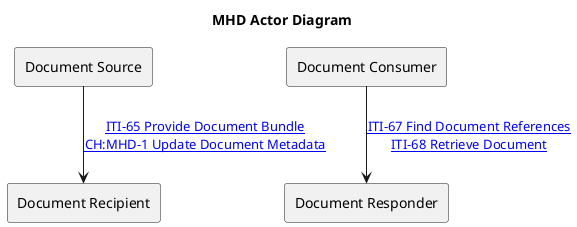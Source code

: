 @startuml
' https://github.com/IHE/ITI.MHD/blob/master/input/images-source/ActorsAndTransactions.plantuml
title MHD Actor Diagram
agent "Document Source" as DocumentSource
agent "Document Consumer" as DocumentConsumer
agent "Document Responder" as DocumentResponder
agent "Document Recipient" as DocumentRecipient
DocumentConsumer --> DocumentResponder : "[[ITI-67.html ITI-67 Find Document References]]\n[[iti-68.html ITI-68 Retrieve Document]]"
DocumentSource --> DocumentRecipient : "[[iti-65.html ITI-65 Provide Document Bundle]]\n[[ch-mhd-1.html CH:MHD-1 Update Document Metadata]]"
@enduml